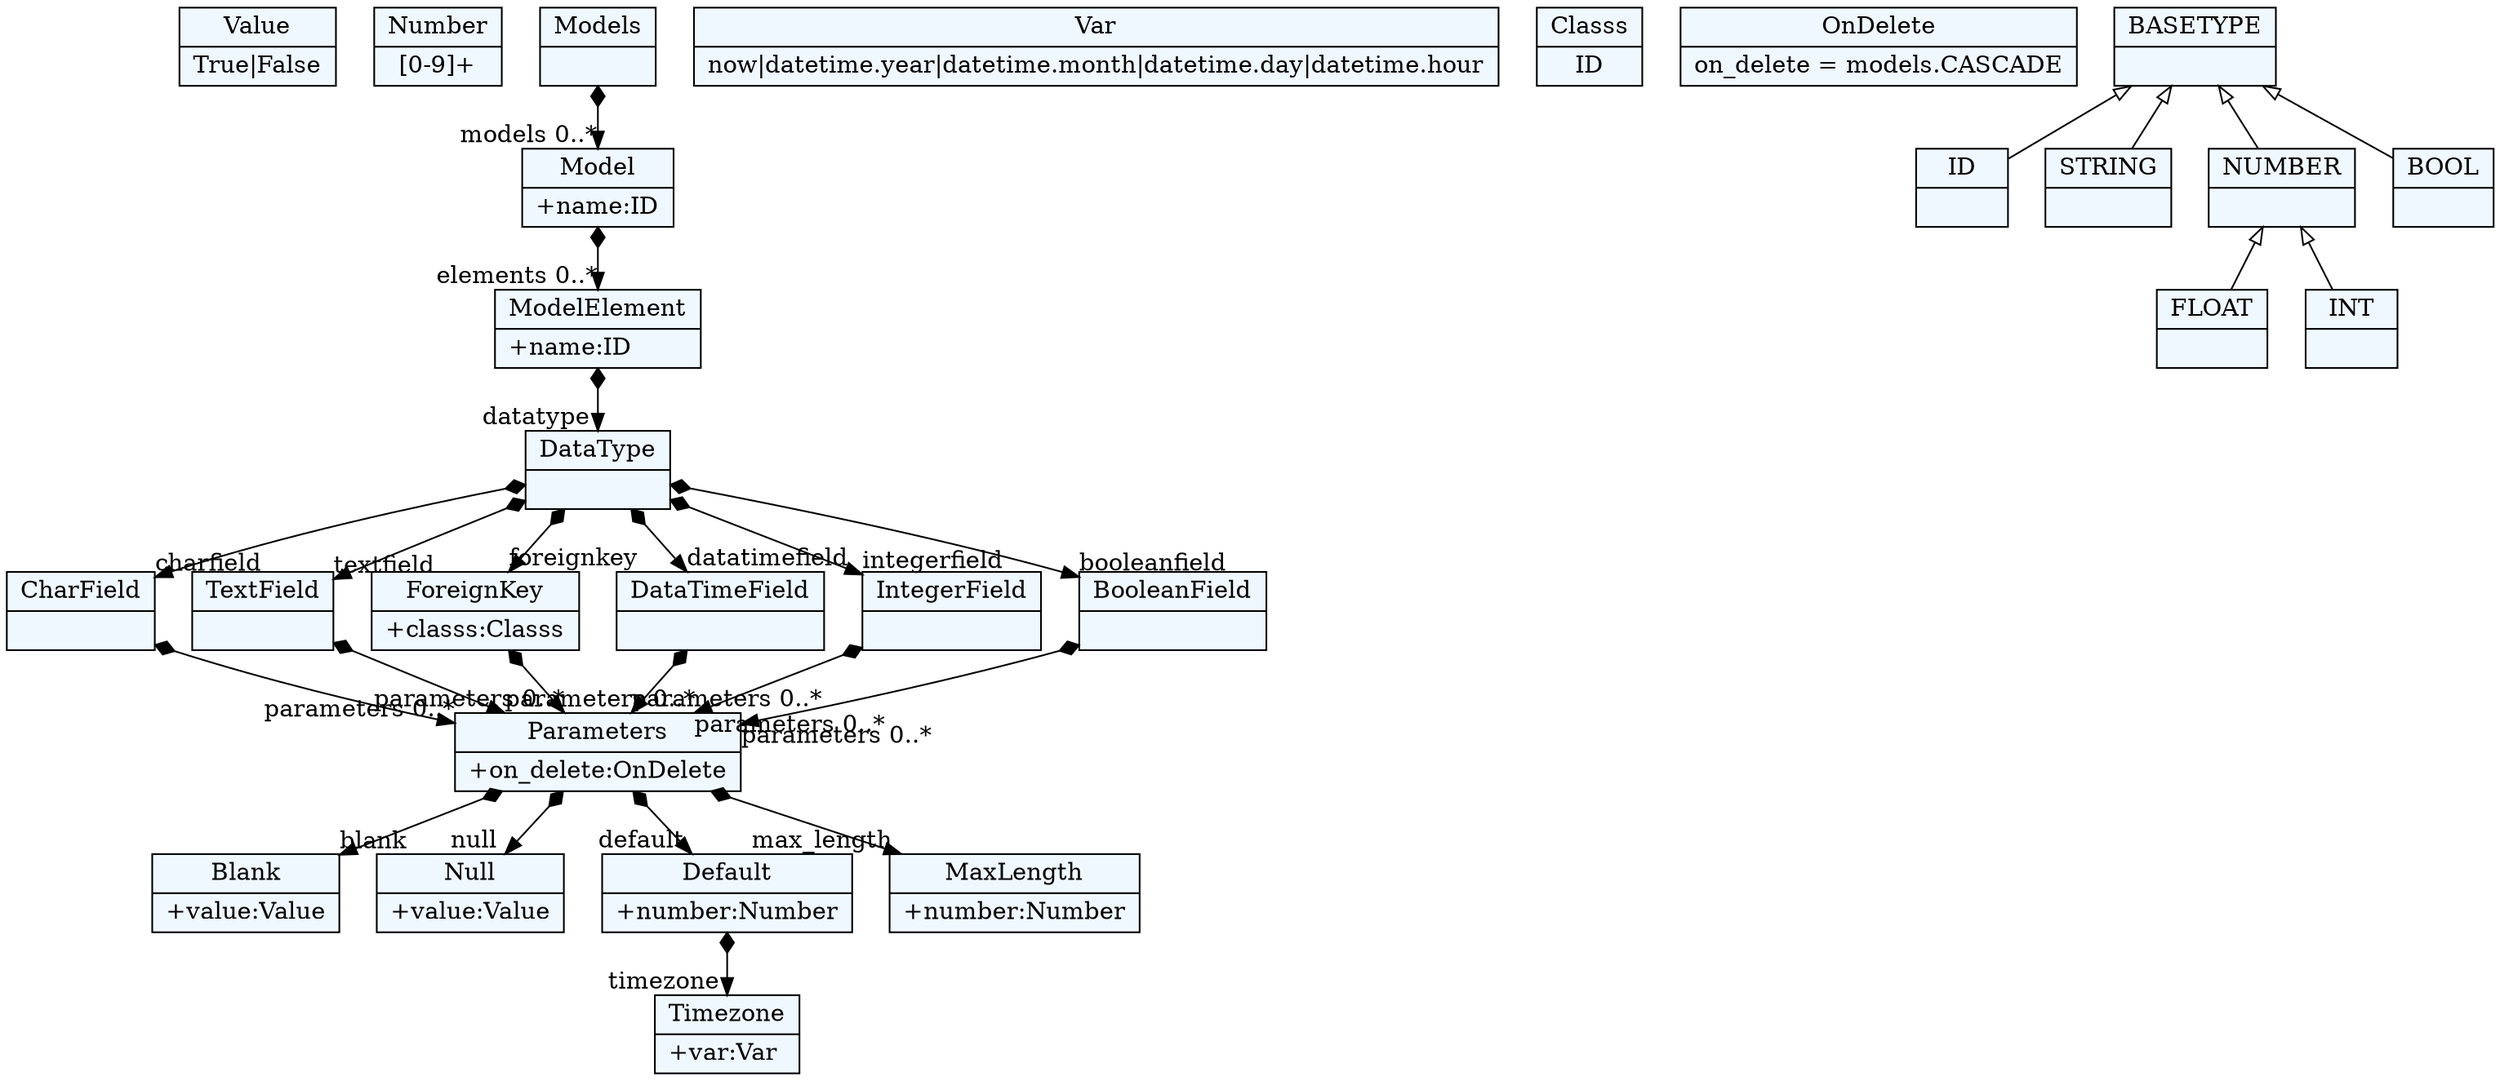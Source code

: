 
    digraph xtext {
    fontname = "Bitstream Vera Sans"
    fontsize = 8
    node[
        shape=record,
        style=filled,
        fillcolor=aliceblue
    ]
    nodesep = 0.3
    edge[dir=black,arrowtail=empty]


2545236144664[ label="{Value|True\|False}"]

2545236155048[ label="{Number|[0-9]+}"]

2545236148440 -> 2545236138056[arrowtail=diamond, dir=both, headlabel="charfield "]
2545236148440 -> 2545236139000[arrowtail=diamond, dir=both, headlabel="textfield "]
2545236148440 -> 2545236160712[arrowtail=diamond, dir=both, headlabel="foreignkey "]
2545236148440 -> 2545236151272[arrowtail=diamond, dir=both, headlabel="datatimefield "]
2545236148440 -> 2545236153160[arrowtail=diamond, dir=both, headlabel="integerfield "]
2545236148440 -> 2545236149384[arrowtail=diamond, dir=both, headlabel="booleanfield "]
2545236148440[ label="{DataType|}"]

2545236157880[ label="{Var|now\|datetime.year\|datetime.month\|datetime.day\|datetime.hour}"]

2545236147496 -> 2545236148440[arrowtail=diamond, dir=both, headlabel="datatype "]
2545236147496[ label="{ModelElement|+name:ID\l}"]

2545236143720[ label="{Blank|+value:Value\l}"]

2545236146552 -> 2545236152216[arrowtail=diamond, dir=both, headlabel="models 0..*"]
2545236146552[ label="{Models|}"]

2545236158824[ label="{Null|+value:Value\l}"]

2545236151272 -> 2545236139944[arrowtail=diamond, dir=both, headlabel="parameters 0..*"]
2545236151272[ label="{DataTimeField|}"]

2545236154104 -> 2545236156936[arrowtail=diamond, dir=both, headlabel="timezone "]
2545236154104[ label="{Default|+number:Number\l}"]

2545236140888[ label="{MaxLength|+number:Number\l}"]

2545236156936[ label="{Timezone|+var:Var\l}"]

2545236152216 -> 2545236147496[arrowtail=diamond, dir=both, headlabel="elements 0..*"]
2545236152216[ label="{Model|+name:ID\l}"]

2545236160712 -> 2545236139944[arrowtail=diamond, dir=both, headlabel="parameters 0..*"]
2545236160712[ label="{ForeignKey|+classs:Classs\l}"]

2545236149384 -> 2545236139944[arrowtail=diamond, dir=both, headlabel="parameters 0..*"]
2545236149384[ label="{BooleanField|}"]

2545236142776[ label="{Classs|ID}"]

2545236139944 -> 2545236140888[arrowtail=diamond, dir=both, headlabel="max_length "]
2545236139944 -> 2545236158824[arrowtail=diamond, dir=both, headlabel="null "]
2545236139944 -> 2545236154104[arrowtail=diamond, dir=both, headlabel="default "]
2545236139944 -> 2545236143720[arrowtail=diamond, dir=both, headlabel="blank "]
2545236139944[ label="{Parameters|+on_delete:OnDelete\l}"]

2545236138056 -> 2545236139944[arrowtail=diamond, dir=both, headlabel="parameters 0..*"]
2545236138056[ label="{CharField|}"]

2545236159768[ label="{OnDelete|on_delete = models.CASCADE}"]

2545236153160 -> 2545236139944[arrowtail=diamond, dir=both, headlabel="parameters 0..*"]
2545236153160[ label="{IntegerField|}"]

2545236139000 -> 2545236139944[arrowtail=diamond, dir=both, headlabel="parameters 0..*"]
2545236139000[ label="{TextField|}"]

2545236136168[ label="{ID|}"]

2545236105016[ label="{STRING|}"]

2545236155992[ label="{BASETYPE|}"]
2545236155992 -> 2545236150328 [dir=back]
2545236155992 -> 2545236141832 [dir=back]
2545236155992 -> 2545236136168 [dir=back]
2545236155992 -> 2545236105016 [dir=back]

2545236141832[ label="{BOOL|}"]

2545236137112[ label="{FLOAT|}"]

2545236145608[ label="{INT|}"]

2545236150328[ label="{NUMBER|}"]
2545236150328 -> 2545236137112 [dir=back]
2545236150328 -> 2545236145608 [dir=back]


}
